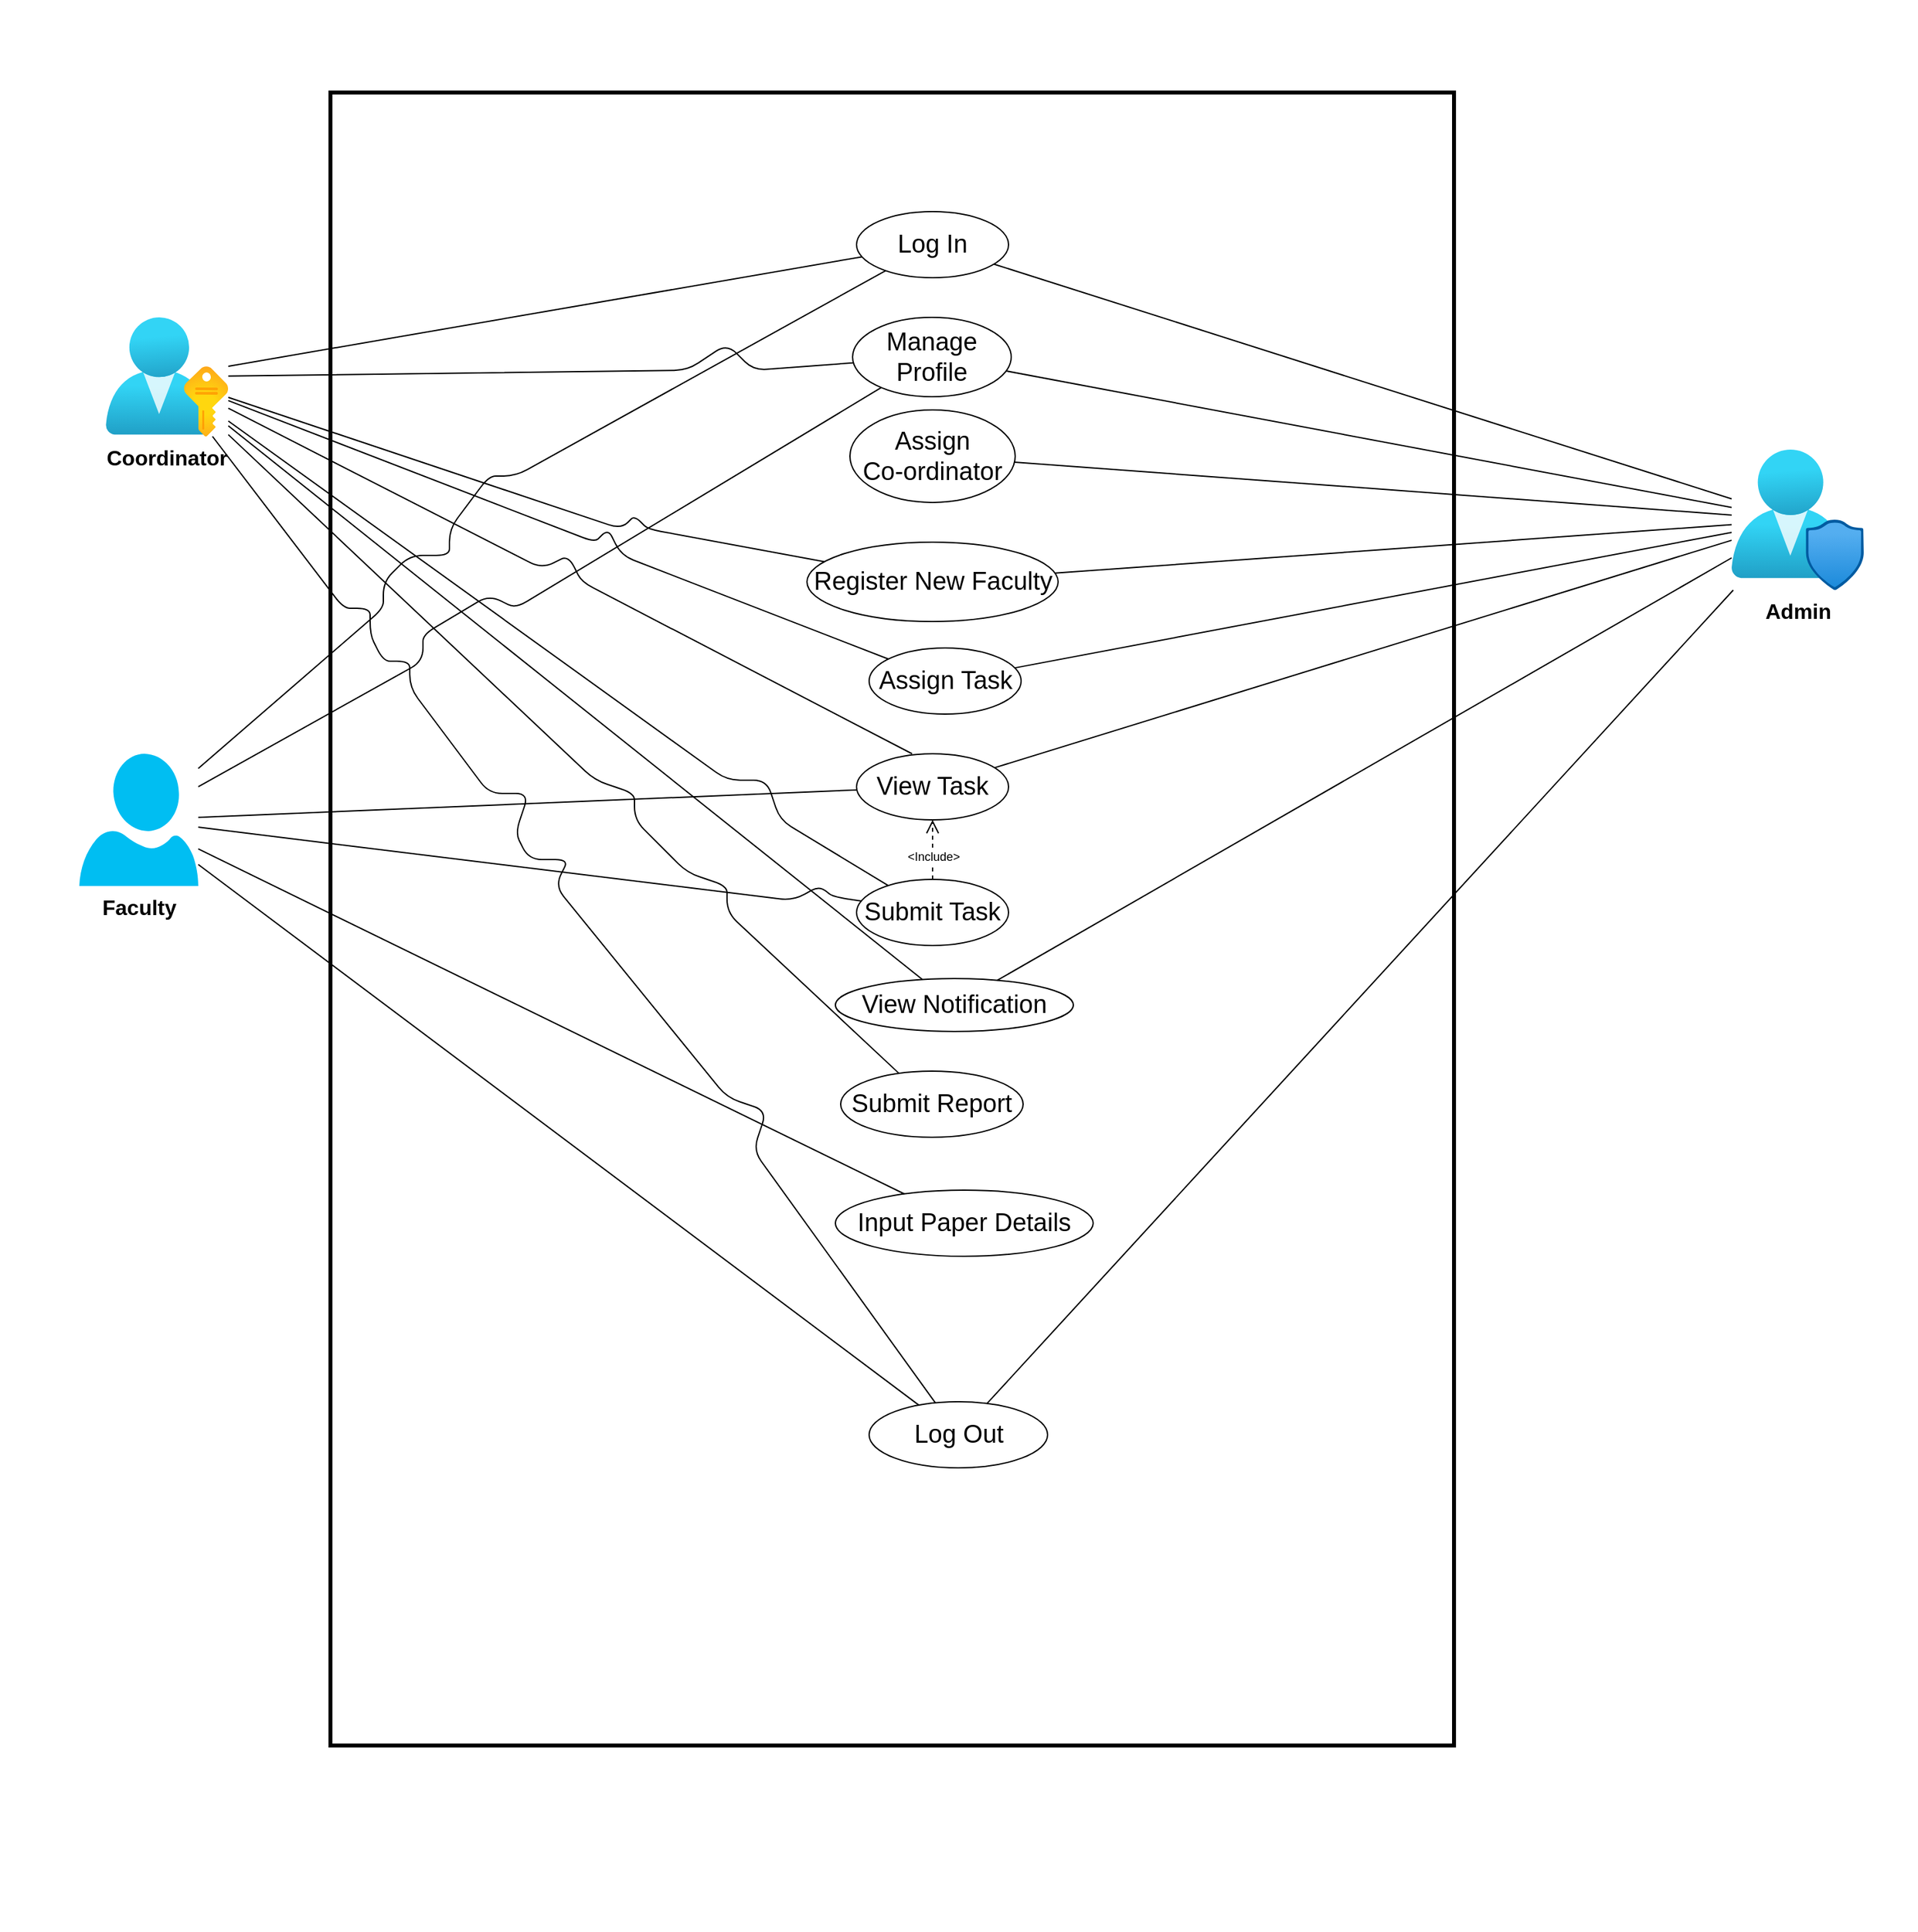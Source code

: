 <mxfile version="13.9.9" type="device"><diagram id="s02KOLJFRbGhhBzjt4aX" name="Page-1"><mxGraphModel dx="4120" dy="2916" grid="1" gridSize="10" guides="1" tooltips="1" connect="1" arrows="1" fold="1" page="1" pageScale="1" pageWidth="850" pageHeight="1100" math="0" shadow="0"><root><mxCell id="0"/><mxCell id="1" parent="0"/><mxCell id="j2kPeUnxnYZCmyJI-quI-69" value="" style="rounded=0;whiteSpace=wrap;html=1;strokeWidth=3;fillColor=#ffffff;gradientColor=none;fontSize=13;strokeColor=none;" parent="1" vertex="1"><mxGeometry x="-280" y="-140" width="1450" height="1460" as="geometry"/></mxCell><mxCell id="j2kPeUnxnYZCmyJI-quI-68" value="" style="rounded=0;whiteSpace=wrap;html=1;strokeWidth=3;fillColor=#ffffff;gradientColor=none;fontSize=13;" parent="1" vertex="1"><mxGeometry x="-30" y="-70" width="850" height="1250" as="geometry"/></mxCell><mxCell id="j2kPeUnxnYZCmyJI-quI-4" value="&lt;font style=&quot;font-size: 19px&quot;&gt;Log In&lt;/font&gt;" style="ellipse;whiteSpace=wrap;html=1;" parent="1" vertex="1"><mxGeometry x="368" y="20" width="115" height="50" as="geometry"/></mxCell><mxCell id="j2kPeUnxnYZCmyJI-quI-5" value="&lt;font style=&quot;font-size: 19px&quot;&gt;Register New Faculty&lt;/font&gt;" style="ellipse;whiteSpace=wrap;html=1;" parent="1" vertex="1"><mxGeometry x="330.5" y="270" width="190" height="60" as="geometry"/></mxCell><mxCell id="j2kPeUnxnYZCmyJI-quI-6" value="&lt;font style=&quot;font-size: 19px&quot;&gt;Assign&lt;br&gt;Co-ordinator&lt;/font&gt;" style="ellipse;whiteSpace=wrap;html=1;" parent="1" vertex="1"><mxGeometry x="363" y="170" width="125" height="70" as="geometry"/></mxCell><mxCell id="j2kPeUnxnYZCmyJI-quI-8" value="&lt;span style=&quot;font-size: 19px&quot;&gt;View Notification&lt;/span&gt;" style="ellipse;whiteSpace=wrap;html=1;" parent="1" vertex="1"><mxGeometry x="352" y="600" width="180" height="40" as="geometry"/></mxCell><mxCell id="j2kPeUnxnYZCmyJI-quI-11" value="&lt;font style=&quot;font-size: 19px&quot;&gt;Input Paper Details&lt;/font&gt;" style="ellipse;whiteSpace=wrap;html=1;" parent="1" vertex="1"><mxGeometry x="352" y="760" width="195" height="50" as="geometry"/></mxCell><mxCell id="j2kPeUnxnYZCmyJI-quI-15" value="&lt;font style=&quot;font-size: 9px&quot;&gt;&amp;lt;Include&amp;gt;&lt;/font&gt;" style="html=1;verticalAlign=bottom;endArrow=open;dashed=1;endSize=8;strokeWidth=1;rounded=1;" parent="1" source="j2kPeUnxnYZCmyJI-quI-20" target="j2kPeUnxnYZCmyJI-quI-18" edge="1"><mxGeometry x="-0.6" relative="1" as="geometry"><mxPoint x="424.833" y="500.001" as="sourcePoint"/><mxPoint x="523" y="377" as="targetPoint"/><Array as="points"/><mxPoint as="offset"/></mxGeometry></mxCell><mxCell id="j2kPeUnxnYZCmyJI-quI-18" value="&lt;font style=&quot;font-size: 19px&quot;&gt;View Task&lt;/font&gt;" style="ellipse;whiteSpace=wrap;html=1;" parent="1" vertex="1"><mxGeometry x="368" y="430" width="115" height="50" as="geometry"/></mxCell><mxCell id="j2kPeUnxnYZCmyJI-quI-19" value="&lt;font style=&quot;font-size: 19px&quot;&gt;Assign Task&lt;/font&gt;" style="ellipse;whiteSpace=wrap;html=1;" parent="1" vertex="1"><mxGeometry x="377.5" y="350" width="115" height="50" as="geometry"/></mxCell><mxCell id="j2kPeUnxnYZCmyJI-quI-20" value="&lt;font style=&quot;font-size: 19px&quot;&gt;Submit Task&lt;/font&gt;" style="ellipse;whiteSpace=wrap;html=1;" parent="1" vertex="1"><mxGeometry x="368" y="525" width="115" height="50" as="geometry"/></mxCell><mxCell id="j2kPeUnxnYZCmyJI-quI-24" value="&lt;font style=&quot;font-size: 19px&quot;&gt;Manage Profile&lt;/font&gt;" style="ellipse;whiteSpace=wrap;html=1;" parent="1" vertex="1"><mxGeometry x="365" y="100" width="120" height="60" as="geometry"/></mxCell><object label="&lt;b&gt;&lt;font style=&quot;font-size: 16px&quot;&gt;Admin&lt;/font&gt;&lt;/b&gt;" id="j2kPeUnxnYZCmyJI-quI-37"><mxCell style="aspect=fixed;html=1;points=[];align=center;image;fontSize=13;image=img/lib/azure2/management_governance/User_Privacy.svg;strokeWidth=4;verticalAlign=top;" parent="1" vertex="1"><mxGeometry x="1030" y="200" width="100" height="106.25" as="geometry"/></mxCell></object><mxCell id="j2kPeUnxnYZCmyJI-quI-38" value="&lt;font style=&quot;font-size: 16px&quot;&gt;&lt;b&gt;Coordinator&lt;/b&gt;&lt;/font&gt;" style="aspect=fixed;html=1;points=[];align=center;image;fontSize=12;image=img/lib/azure2/azure_stack/User_Subscriptions.svg;strokeWidth=4;" parent="1" vertex="1"><mxGeometry x="-200" y="100" width="92.73" height="90" as="geometry"/></mxCell><mxCell id="j2kPeUnxnYZCmyJI-quI-39" value="&lt;font size=&quot;1&quot;&gt;&lt;b style=&quot;font-size: 16px&quot;&gt;Faculty&lt;/b&gt;&lt;/font&gt;" style="verticalLabelPosition=bottom;html=1;verticalAlign=top;align=center;strokeColor=none;fillColor=#00BEF2;shape=mxgraph.azure.user;fontSize=13;" parent="1" vertex="1"><mxGeometry x="-220" y="430" width="90" height="100" as="geometry"/></mxCell><mxCell id="j2kPeUnxnYZCmyJI-quI-40" value="" style="endArrow=none;html=1;strokeWidth=1;fontSize=13;" parent="1" source="j2kPeUnxnYZCmyJI-quI-4" target="j2kPeUnxnYZCmyJI-quI-37" edge="1"><mxGeometry width="50" height="50" relative="1" as="geometry"><mxPoint x="820" y="200" as="sourcePoint"/><mxPoint x="870" y="150" as="targetPoint"/></mxGeometry></mxCell><mxCell id="j2kPeUnxnYZCmyJI-quI-41" value="" style="endArrow=none;html=1;strokeWidth=1;fontSize=13;" parent="1" source="j2kPeUnxnYZCmyJI-quI-39" target="j2kPeUnxnYZCmyJI-quI-18" edge="1"><mxGeometry width="50" height="50" relative="1" as="geometry"><mxPoint x="-130" y="495" as="sourcePoint"/><mxPoint x="-410" y="290" as="targetPoint"/></mxGeometry></mxCell><mxCell id="j2kPeUnxnYZCmyJI-quI-42" value="" style="endArrow=none;html=1;strokeWidth=1;fontSize=13;" parent="1" source="j2kPeUnxnYZCmyJI-quI-39" target="j2kPeUnxnYZCmyJI-quI-24" edge="1"><mxGeometry width="50" height="50" relative="1" as="geometry"><mxPoint x="-450" y="350" as="sourcePoint"/><mxPoint x="-400" y="300" as="targetPoint"/><Array as="points"><mxPoint x="40" y="360"/><mxPoint x="40" y="340"/><mxPoint x="90" y="310"/><mxPoint x="110" y="320"/></Array></mxGeometry></mxCell><mxCell id="j2kPeUnxnYZCmyJI-quI-43" value="" style="endArrow=none;html=1;strokeWidth=1;fontSize=13;" parent="1" source="j2kPeUnxnYZCmyJI-quI-4" target="j2kPeUnxnYZCmyJI-quI-39" edge="1"><mxGeometry width="50" height="50" relative="1" as="geometry"><mxPoint x="-440" y="360" as="sourcePoint"/><mxPoint x="-280" y="480" as="targetPoint"/><Array as="points"><mxPoint x="110" y="220"/><mxPoint x="90" y="220"/><mxPoint x="60" y="260"/><mxPoint x="60" y="280"/><mxPoint x="30" y="280"/><mxPoint x="10" y="300"/><mxPoint x="10" y="320"/></Array></mxGeometry></mxCell><mxCell id="j2kPeUnxnYZCmyJI-quI-44" value="" style="endArrow=none;html=1;strokeWidth=1;fontSize=13;rounded=1;" parent="1" source="j2kPeUnxnYZCmyJI-quI-38" target="j2kPeUnxnYZCmyJI-quI-8" edge="1"><mxGeometry width="50" height="50" relative="1" as="geometry"><mxPoint x="-430" y="370" as="sourcePoint"/><mxPoint x="-380" y="320" as="targetPoint"/><Array as="points"/></mxGeometry></mxCell><mxCell id="j2kPeUnxnYZCmyJI-quI-47" value="" style="endArrow=none;html=1;strokeWidth=1;fontSize=13;" parent="1" source="j2kPeUnxnYZCmyJI-quI-8" target="j2kPeUnxnYZCmyJI-quI-37" edge="1"><mxGeometry width="50" height="50" relative="1" as="geometry"><mxPoint x="-170" y="350" as="sourcePoint"/><mxPoint x="-120" y="300" as="targetPoint"/></mxGeometry></mxCell><mxCell id="j2kPeUnxnYZCmyJI-quI-49" value="" style="endArrow=none;html=1;strokeWidth=1;fontSize=13;" parent="1" source="j2kPeUnxnYZCmyJI-quI-18" target="j2kPeUnxnYZCmyJI-quI-37" edge="1"><mxGeometry width="50" height="50" relative="1" as="geometry"><mxPoint x="910" y="400" as="sourcePoint"/><mxPoint x="960" y="350" as="targetPoint"/></mxGeometry></mxCell><mxCell id="j2kPeUnxnYZCmyJI-quI-50" value="" style="endArrow=none;html=1;strokeWidth=1;fontSize=13;" parent="1" source="j2kPeUnxnYZCmyJI-quI-38" target="j2kPeUnxnYZCmyJI-quI-24" edge="1"><mxGeometry width="50" height="50" relative="1" as="geometry"><mxPoint y="270" as="sourcePoint"/><mxPoint x="50" y="220" as="targetPoint"/><Array as="points"><mxPoint x="240" y="140"/><mxPoint x="270" y="120"/><mxPoint x="290" y="140"/></Array></mxGeometry></mxCell><mxCell id="j2kPeUnxnYZCmyJI-quI-51" value="" style="endArrow=none;html=1;strokeWidth=1;fontSize=13;" parent="1" source="j2kPeUnxnYZCmyJI-quI-38" target="j2kPeUnxnYZCmyJI-quI-4" edge="1"><mxGeometry width="50" height="50" relative="1" as="geometry"><mxPoint x="60" y="200" as="sourcePoint"/><mxPoint x="110" y="150" as="targetPoint"/></mxGeometry></mxCell><mxCell id="j2kPeUnxnYZCmyJI-quI-52" value="" style="endArrow=none;html=1;strokeWidth=1;fontSize=13;" parent="1" source="j2kPeUnxnYZCmyJI-quI-38" target="j2kPeUnxnYZCmyJI-quI-5" edge="1"><mxGeometry width="50" height="50" relative="1" as="geometry"><mxPoint x="90" y="280" as="sourcePoint"/><mxPoint x="140" y="230" as="targetPoint"/><Array as="points"><mxPoint x="190" y="260"/><mxPoint x="200" y="250"/><mxPoint x="210" y="260"/></Array></mxGeometry></mxCell><mxCell id="j2kPeUnxnYZCmyJI-quI-53" value="" style="endArrow=none;html=1;strokeWidth=1;fontSize=13;" parent="1" source="j2kPeUnxnYZCmyJI-quI-38" target="j2kPeUnxnYZCmyJI-quI-18" edge="1"><mxGeometry width="50" height="50" relative="1" as="geometry"><mxPoint x="-340" y="460" as="sourcePoint"/><mxPoint x="-290" y="410" as="targetPoint"/><Array as="points"><mxPoint x="130" y="290"/><mxPoint x="150" y="280"/><mxPoint x="160" y="300"/><mxPoint x="410" y="430"/></Array></mxGeometry></mxCell><mxCell id="j2kPeUnxnYZCmyJI-quI-54" value="" style="endArrow=none;html=1;strokeWidth=1;fontSize=13;" parent="1" source="j2kPeUnxnYZCmyJI-quI-6" target="j2kPeUnxnYZCmyJI-quI-37" edge="1"><mxGeometry width="50" height="50" relative="1" as="geometry"><mxPoint x="770" y="300" as="sourcePoint"/><mxPoint x="820" y="250" as="targetPoint"/></mxGeometry></mxCell><mxCell id="j2kPeUnxnYZCmyJI-quI-55" value="" style="endArrow=none;html=1;strokeWidth=1;fontSize=13;" parent="1" source="j2kPeUnxnYZCmyJI-quI-24" target="j2kPeUnxnYZCmyJI-quI-37" edge="1"><mxGeometry width="50" height="50" relative="1" as="geometry"><mxPoint x="780" y="270" as="sourcePoint"/><mxPoint x="830" y="220" as="targetPoint"/></mxGeometry></mxCell><mxCell id="j2kPeUnxnYZCmyJI-quI-56" value="" style="endArrow=none;html=1;strokeWidth=1;fontSize=13;" parent="1" source="j2kPeUnxnYZCmyJI-quI-19" target="j2kPeUnxnYZCmyJI-quI-37" edge="1"><mxGeometry width="50" height="50" relative="1" as="geometry"><mxPoint x="940" y="340" as="sourcePoint"/><mxPoint x="990" y="290" as="targetPoint"/></mxGeometry></mxCell><mxCell id="j2kPeUnxnYZCmyJI-quI-57" value="" style="endArrow=none;html=1;strokeWidth=1;fontSize=13;" parent="1" source="j2kPeUnxnYZCmyJI-quI-5" target="j2kPeUnxnYZCmyJI-quI-37" edge="1"><mxGeometry width="50" height="50" relative="1" as="geometry"><mxPoint x="1190" y="430" as="sourcePoint"/><mxPoint x="1240" y="380" as="targetPoint"/></mxGeometry></mxCell><mxCell id="j2kPeUnxnYZCmyJI-quI-59" value="&lt;span style=&quot;font-size: 19px&quot;&gt;Submit Report&lt;/span&gt;" style="ellipse;whiteSpace=wrap;html=1;" parent="1" vertex="1"><mxGeometry x="356" y="670" width="138" height="50" as="geometry"/></mxCell><mxCell id="j2kPeUnxnYZCmyJI-quI-64" value="" style="endArrow=none;html=1;strokeColor=#000000;strokeWidth=1;fontSize=13;" parent="1" source="j2kPeUnxnYZCmyJI-quI-39" target="j2kPeUnxnYZCmyJI-quI-20" edge="1"><mxGeometry width="50" height="50" relative="1" as="geometry"><mxPoint x="-140" y="500" as="sourcePoint"/><mxPoint x="-450" y="420" as="targetPoint"/><Array as="points"><mxPoint x="320" y="541"/><mxPoint x="340" y="530"/><mxPoint x="350" y="538"/></Array></mxGeometry></mxCell><mxCell id="j2kPeUnxnYZCmyJI-quI-65" value="" style="endArrow=none;html=1;strokeColor=#000000;strokeWidth=1;fontSize=13;" parent="1" source="j2kPeUnxnYZCmyJI-quI-39" target="j2kPeUnxnYZCmyJI-quI-11" edge="1"><mxGeometry width="50" height="50" relative="1" as="geometry"><mxPoint x="-160" y="810" as="sourcePoint"/><mxPoint x="-110" y="760" as="targetPoint"/><Array as="points"/></mxGeometry></mxCell><mxCell id="55VfRQ1eGeJxadY5qkkV-3" value="&lt;font style=&quot;font-size: 19px&quot;&gt;Log Out&lt;/font&gt;" style="ellipse;whiteSpace=wrap;html=1;" parent="1" vertex="1"><mxGeometry x="377.5" y="920" width="135" height="50" as="geometry"/></mxCell><mxCell id="55VfRQ1eGeJxadY5qkkV-4" value="" style="endArrow=none;html=1;" parent="1" source="55VfRQ1eGeJxadY5qkkV-3" target="j2kPeUnxnYZCmyJI-quI-38" edge="1"><mxGeometry width="50" height="50" relative="1" as="geometry"><mxPoint x="-510" y="650" as="sourcePoint"/><mxPoint x="-460" y="600" as="targetPoint"/><Array as="points"><mxPoint x="290" y="730"/><mxPoint x="300" y="700"/><mxPoint x="270" y="690"/><mxPoint x="140" y="530"/><mxPoint x="150" y="510"/><mxPoint x="120" y="510"/><mxPoint x="110" y="490"/><mxPoint x="120" y="460"/><mxPoint x="90" y="460"/><mxPoint x="30" y="380"/><mxPoint x="30" y="360"/><mxPoint x="10" y="360"/><mxPoint y="340"/><mxPoint y="320"/><mxPoint x="-20" y="320"/></Array></mxGeometry></mxCell><mxCell id="55VfRQ1eGeJxadY5qkkV-5" value="" style="endArrow=none;html=1;" parent="1" source="55VfRQ1eGeJxadY5qkkV-3" target="j2kPeUnxnYZCmyJI-quI-39" edge="1"><mxGeometry width="50" height="50" relative="1" as="geometry"><mxPoint x="-380" y="800" as="sourcePoint"/><mxPoint x="-330" y="750" as="targetPoint"/></mxGeometry></mxCell><mxCell id="55VfRQ1eGeJxadY5qkkV-7" value="" style="endArrow=none;html=1;" parent="1" source="55VfRQ1eGeJxadY5qkkV-3" target="j2kPeUnxnYZCmyJI-quI-37" edge="1"><mxGeometry width="50" height="50" relative="1" as="geometry"><mxPoint x="900" y="660" as="sourcePoint"/><mxPoint x="950" y="610" as="targetPoint"/><Array as="points"/></mxGeometry></mxCell><mxCell id="kaWglr6N0QrhdLim-CaM-1" value="" style="endArrow=none;html=1;" edge="1" parent="1" source="j2kPeUnxnYZCmyJI-quI-19" target="j2kPeUnxnYZCmyJI-quI-38"><mxGeometry width="50" height="50" relative="1" as="geometry"><mxPoint x="-140" y="370" as="sourcePoint"/><mxPoint x="-90" y="320" as="targetPoint"/><Array as="points"><mxPoint x="190" y="280"/><mxPoint x="180" y="260"/><mxPoint x="170" y="270"/></Array></mxGeometry></mxCell><mxCell id="kaWglr6N0QrhdLim-CaM-2" value="" style="endArrow=none;html=1;" edge="1" parent="1" source="j2kPeUnxnYZCmyJI-quI-38" target="j2kPeUnxnYZCmyJI-quI-20"><mxGeometry width="50" height="50" relative="1" as="geometry"><mxPoint y="300" as="sourcePoint"/><mxPoint x="50" y="250" as="targetPoint"/><Array as="points"><mxPoint x="270" y="450"/><mxPoint x="300" y="450"/><mxPoint x="310" y="480"/></Array></mxGeometry></mxCell><mxCell id="kaWglr6N0QrhdLim-CaM-3" value="" style="endArrow=none;html=1;" edge="1" parent="1" source="j2kPeUnxnYZCmyJI-quI-59" target="j2kPeUnxnYZCmyJI-quI-38"><mxGeometry width="50" height="50" relative="1" as="geometry"><mxPoint x="-190" y="350" as="sourcePoint"/><mxPoint x="-140" y="300" as="targetPoint"/><Array as="points"><mxPoint x="270" y="550"/><mxPoint x="270" y="530"/><mxPoint x="240" y="520"/><mxPoint x="200" y="480"/><mxPoint x="200" y="460"/><mxPoint x="170" y="450"/></Array></mxGeometry></mxCell></root></mxGraphModel></diagram></mxfile>